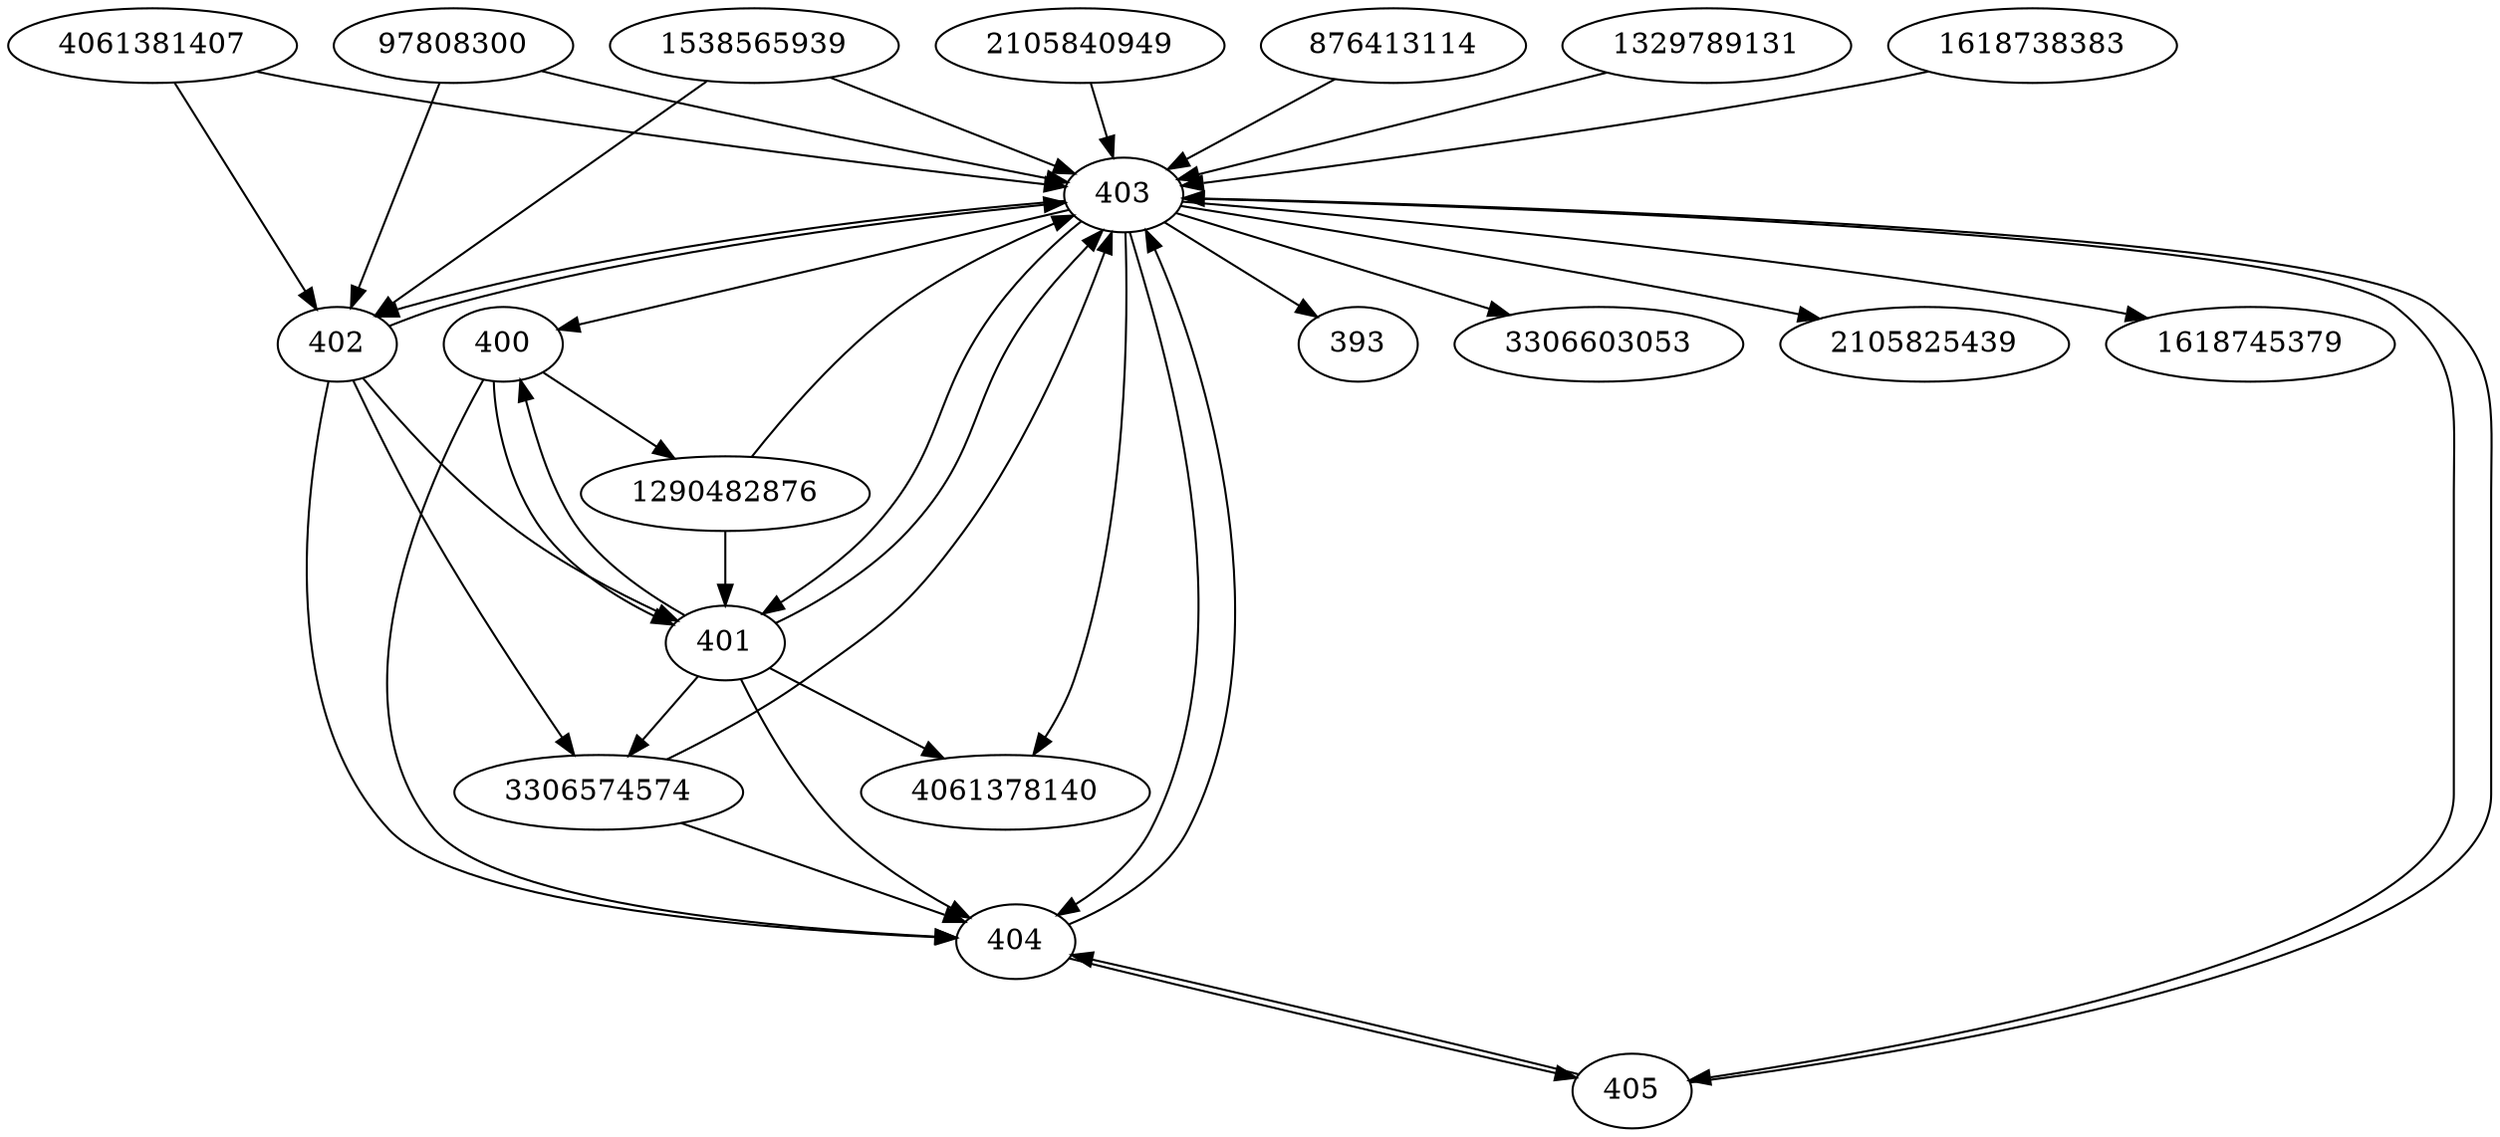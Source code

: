 strict digraph  {
1618745379;
393;
1329789131;
97808300;
3306603053;
3306574574;
1618738383;
400;
401;
402;
1538565939;
404;
2105840949;
405;
1290482876;
4061381407;
403;
876413114;
4061378140;
2105825439;
1329789131 -> 403;
97808300 -> 402;
97808300 -> 403;
3306574574 -> 403;
3306574574 -> 404;
1618738383 -> 403;
400 -> 401;
400 -> 1290482876;
400 -> 404;
401 -> 403;
401 -> 3306574574;
401 -> 400;
401 -> 404;
401 -> 4061378140;
402 -> 403;
402 -> 3306574574;
402 -> 401;
402 -> 404;
1538565939 -> 402;
1538565939 -> 403;
404 -> 405;
404 -> 403;
2105840949 -> 403;
405 -> 404;
405 -> 403;
1290482876 -> 403;
1290482876 -> 401;
4061381407 -> 402;
4061381407 -> 403;
403 -> 393;
403 -> 400;
403 -> 3306603053;
403 -> 1618745379;
403 -> 405;
403 -> 401;
403 -> 4061378140;
403 -> 404;
403 -> 2105825439;
403 -> 402;
876413114 -> 403;
}
